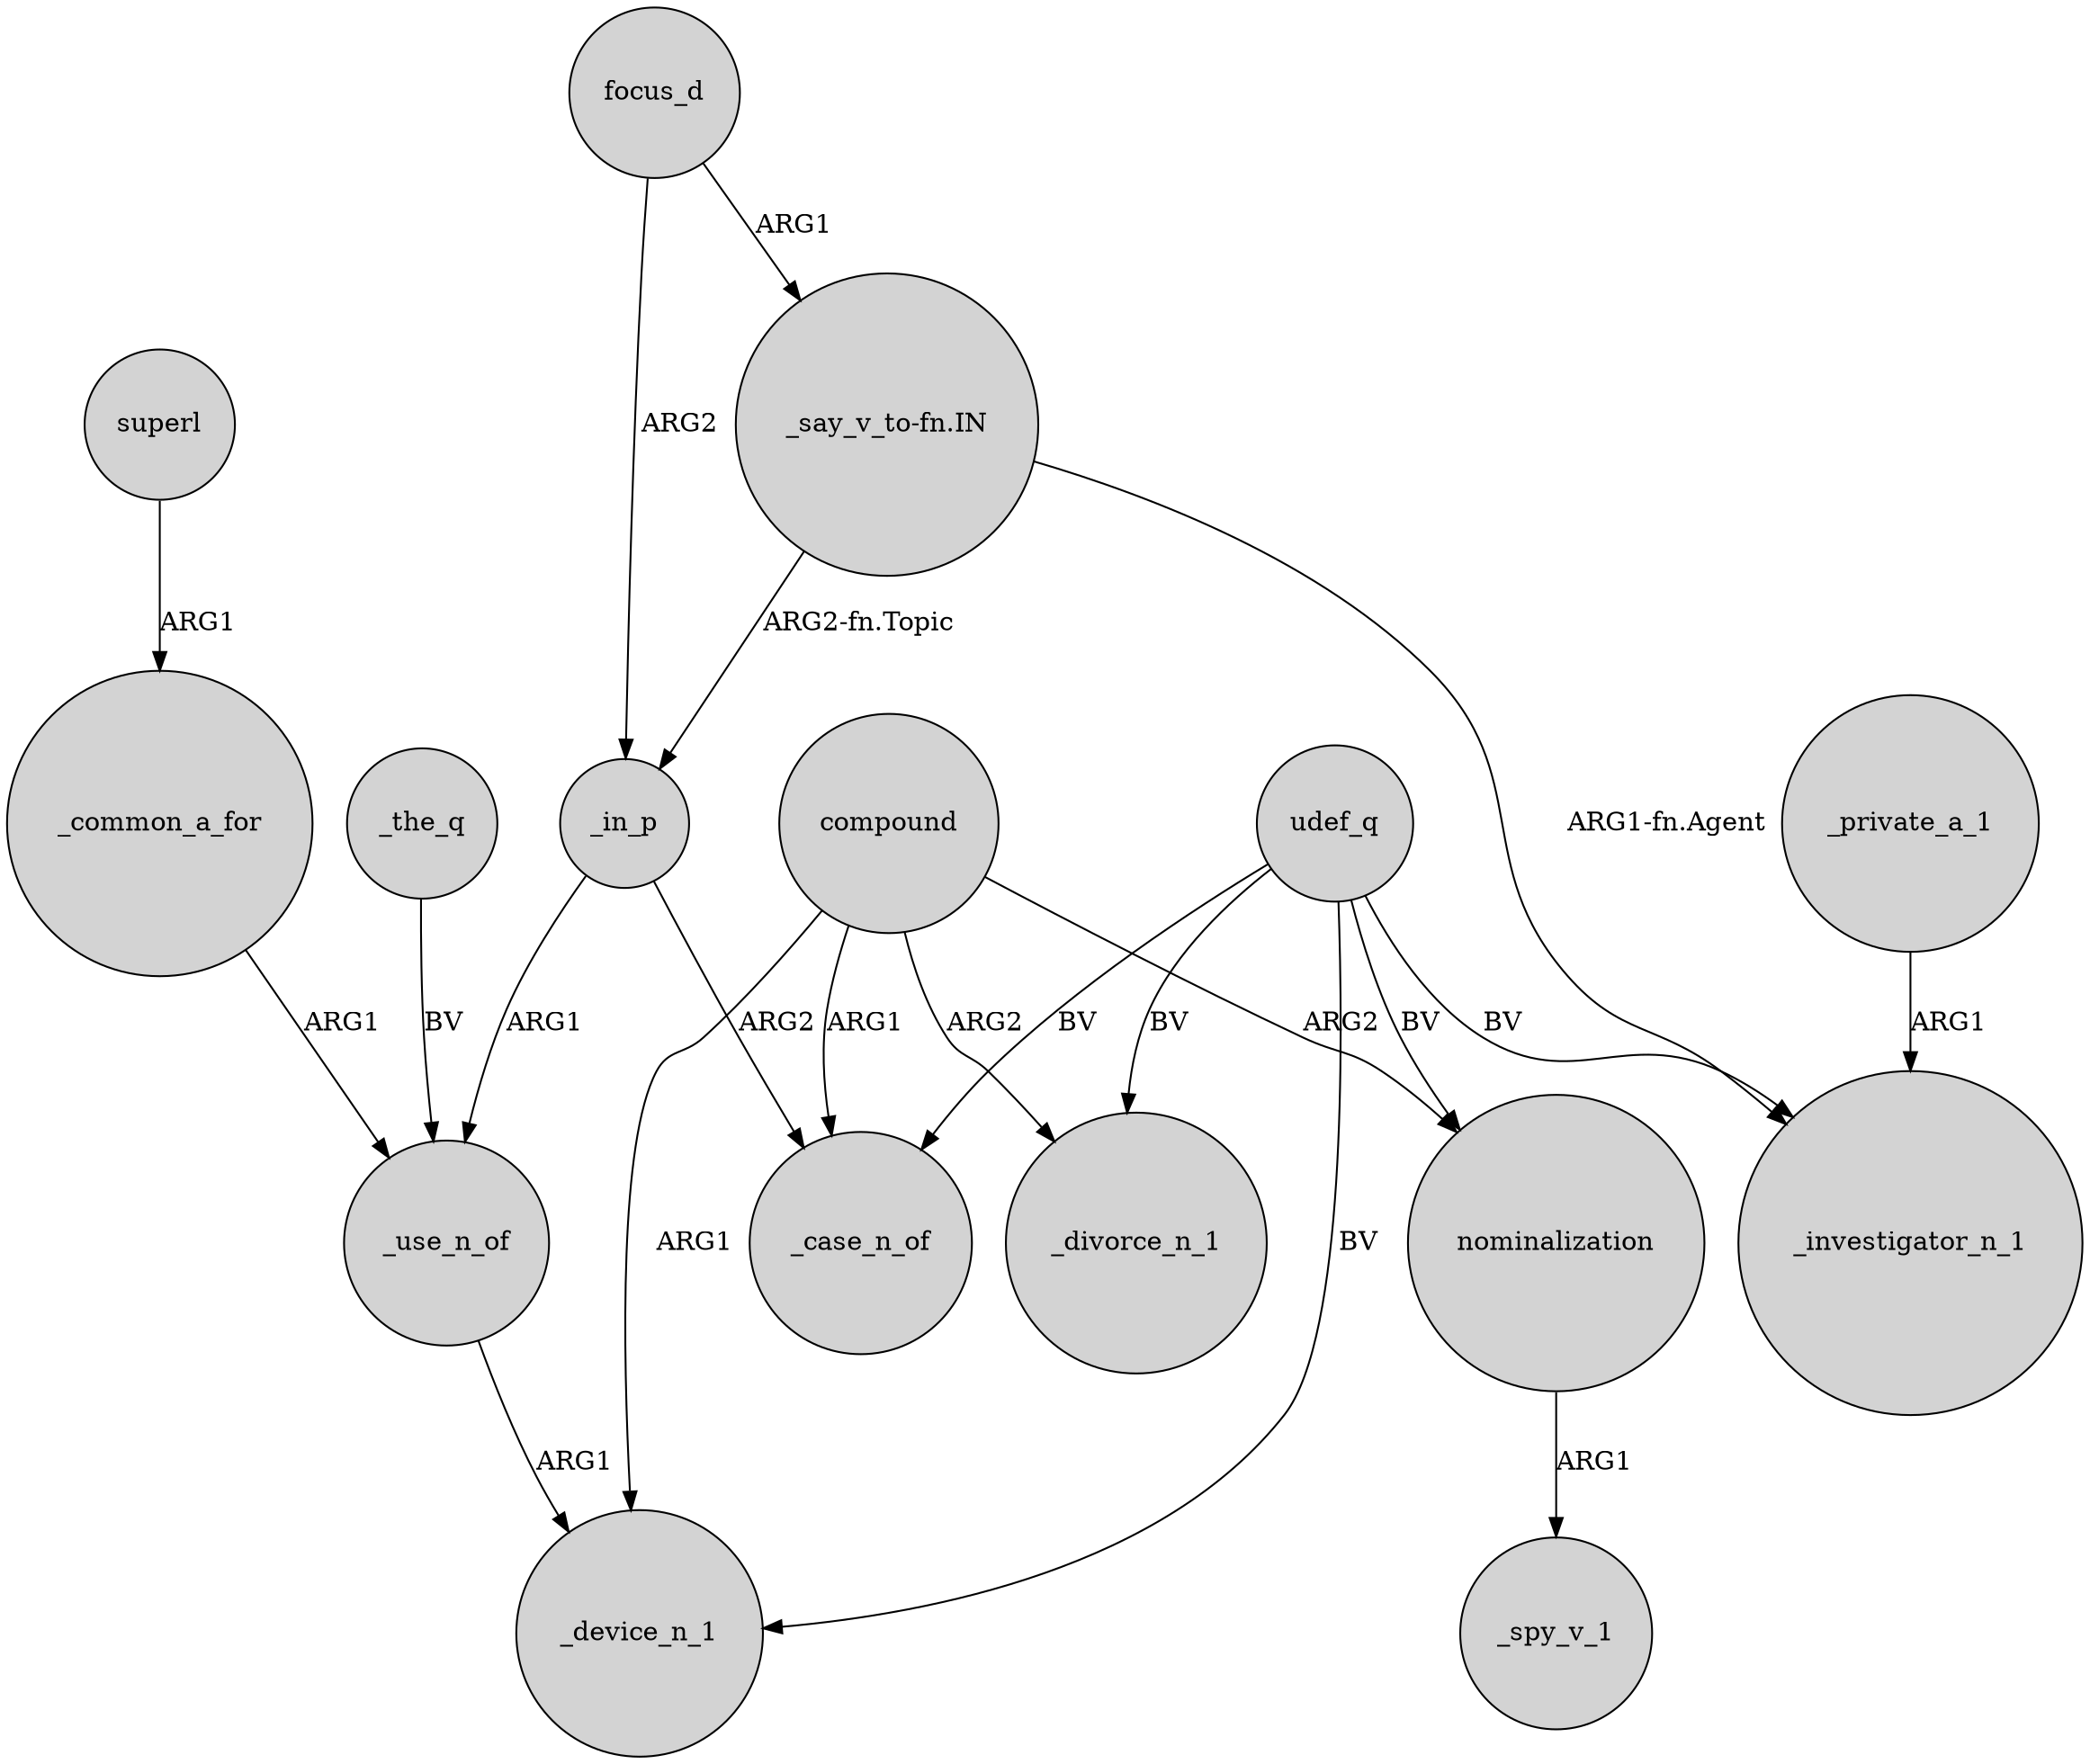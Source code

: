 digraph {
	node [shape=circle style=filled]
	"_say_v_to-fn.IN" -> _in_p [label="ARG2-fn.Topic"]
	"_say_v_to-fn.IN" -> _investigator_n_1 [label="ARG1-fn.Agent"]
	superl -> _common_a_for [label=ARG1]
	_use_n_of -> _device_n_1 [label=ARG1]
	_the_q -> _use_n_of [label=BV]
	compound -> nominalization [label=ARG2]
	compound -> _case_n_of [label=ARG1]
	nominalization -> _spy_v_1 [label=ARG1]
	compound -> _divorce_n_1 [label=ARG2]
	udef_q -> nominalization [label=BV]
	_common_a_for -> _use_n_of [label=ARG1]
	_in_p -> _case_n_of [label=ARG2]
	compound -> _device_n_1 [label=ARG1]
	udef_q -> _investigator_n_1 [label=BV]
	udef_q -> _case_n_of [label=BV]
	udef_q -> _divorce_n_1 [label=BV]
	udef_q -> _device_n_1 [label=BV]
	_private_a_1 -> _investigator_n_1 [label=ARG1]
	_in_p -> _use_n_of [label=ARG1]
	focus_d -> _in_p [label=ARG2]
	focus_d -> "_say_v_to-fn.IN" [label=ARG1]
}

